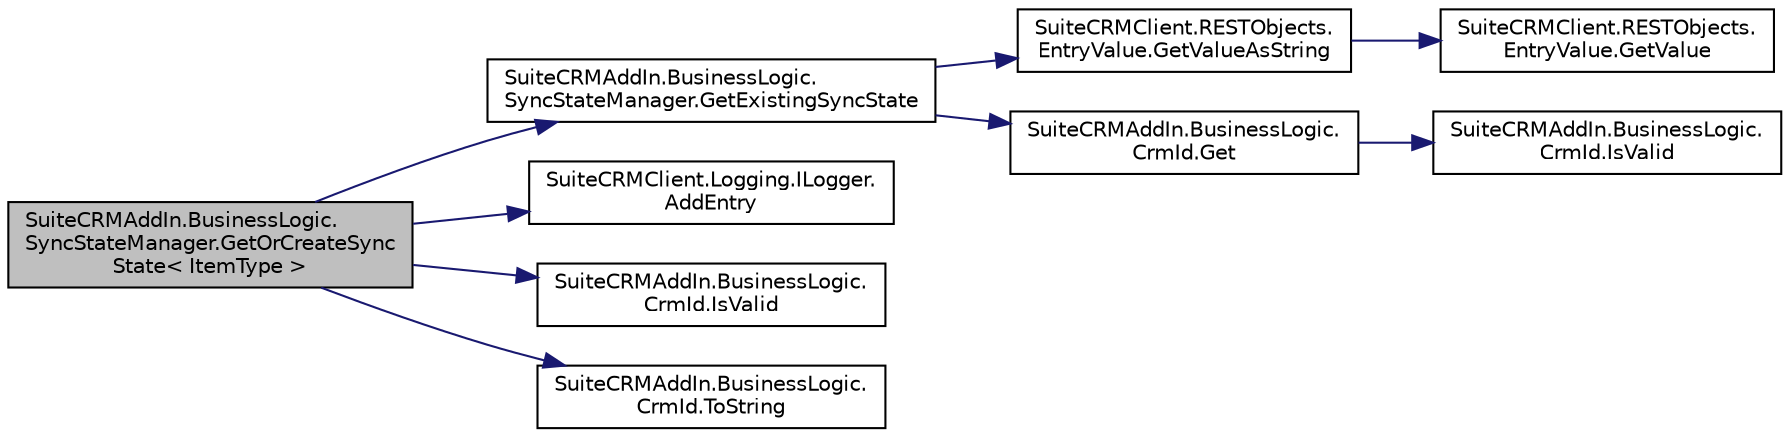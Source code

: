 digraph "SuiteCRMAddIn.BusinessLogic.SyncStateManager.GetOrCreateSyncState&lt; ItemType &gt;"
{
  edge [fontname="Helvetica",fontsize="10",labelfontname="Helvetica",labelfontsize="10"];
  node [fontname="Helvetica",fontsize="10",shape=record];
  rankdir="LR";
  Node38 [label="SuiteCRMAddIn.BusinessLogic.\lSyncStateManager.GetOrCreateSync\lState\< ItemType \>",height=0.2,width=0.4,color="black", fillcolor="grey75", style="filled", fontcolor="black"];
  Node38 -> Node39 [color="midnightblue",fontsize="10",style="solid",fontname="Helvetica"];
  Node39 [label="SuiteCRMAddIn.BusinessLogic.\lSyncStateManager.GetExistingSyncState",height=0.2,width=0.4,color="black", fillcolor="white", style="filled",URL="$class_suite_c_r_m_add_in_1_1_business_logic_1_1_sync_state_manager.html#a1be6c51a0b433eb8ae2ffa27f5cc1325",tooltip="Get the existing sync state for this CRM item, if it exists, else null. "];
  Node39 -> Node40 [color="midnightblue",fontsize="10",style="solid",fontname="Helvetica"];
  Node40 [label="SuiteCRMClient.RESTObjects.\lEntryValue.GetValueAsString",height=0.2,width=0.4,color="black", fillcolor="white", style="filled",URL="$class_suite_c_r_m_client_1_1_r_e_s_t_objects_1_1_entry_value.html#a6ff81b41c04d9c891efbafabc25f335f"];
  Node40 -> Node41 [color="midnightblue",fontsize="10",style="solid",fontname="Helvetica"];
  Node41 [label="SuiteCRMClient.RESTObjects.\lEntryValue.GetValue",height=0.2,width=0.4,color="black", fillcolor="white", style="filled",URL="$class_suite_c_r_m_client_1_1_r_e_s_t_objects_1_1_entry_value.html#a7dc773cb8764db461f60ceab15bb6377"];
  Node39 -> Node42 [color="midnightblue",fontsize="10",style="solid",fontname="Helvetica"];
  Node42 [label="SuiteCRMAddIn.BusinessLogic.\lCrmId.Get",height=0.2,width=0.4,color="black", fillcolor="white", style="filled",URL="$class_suite_c_r_m_add_in_1_1_business_logic_1_1_crm_id.html#a4c42d534f0f83aa65403c2c8e06dc5d1",tooltip="Get the single CrmId instance for this value. "];
  Node42 -> Node43 [color="midnightblue",fontsize="10",style="solid",fontname="Helvetica"];
  Node43 [label="SuiteCRMAddIn.BusinessLogic.\lCrmId.IsValid",height=0.2,width=0.4,color="black", fillcolor="white", style="filled",URL="$class_suite_c_r_m_add_in_1_1_business_logic_1_1_crm_id.html#a753d936c4867f81d95032490ff89cd48",tooltip="Validates a CRM id. "];
  Node38 -> Node44 [color="midnightblue",fontsize="10",style="solid",fontname="Helvetica"];
  Node44 [label="SuiteCRMClient.Logging.ILogger.\lAddEntry",height=0.2,width=0.4,color="black", fillcolor="white", style="filled",URL="$interface_suite_c_r_m_client_1_1_logging_1_1_i_logger.html#a382e4f42b88246eedbe5bf63149a18d6",tooltip="Adds this message to the log. "];
  Node38 -> Node45 [color="midnightblue",fontsize="10",style="solid",fontname="Helvetica"];
  Node45 [label="SuiteCRMAddIn.BusinessLogic.\lCrmId.IsValid",height=0.2,width=0.4,color="black", fillcolor="white", style="filled",URL="$class_suite_c_r_m_add_in_1_1_business_logic_1_1_crm_id.html#ae8a022a1d7034b495864a55ede1e0e72",tooltip="Validates a CRM id. "];
  Node38 -> Node46 [color="midnightblue",fontsize="10",style="solid",fontname="Helvetica"];
  Node46 [label="SuiteCRMAddIn.BusinessLogic.\lCrmId.ToString",height=0.2,width=0.4,color="black", fillcolor="white", style="filled",URL="$class_suite_c_r_m_add_in_1_1_business_logic_1_1_crm_id.html#ae39696f7859e5917afcba56aefeca1d1"];
}

